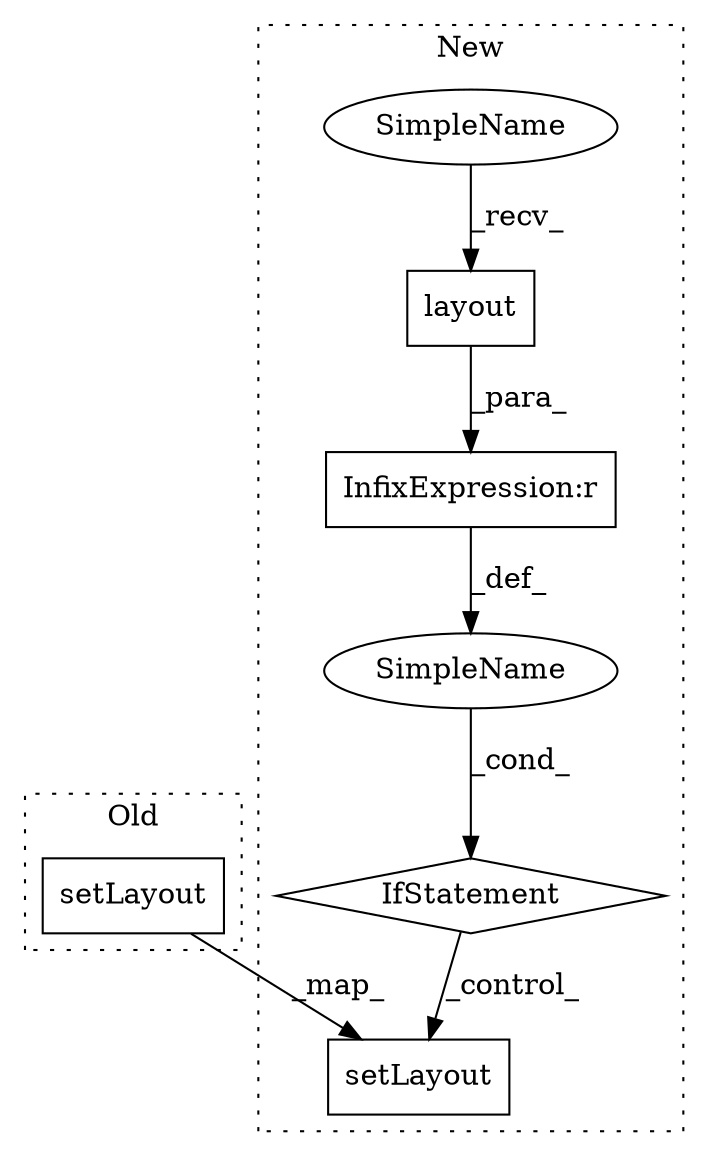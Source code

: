 digraph G {
subgraph cluster0 {
1 [label="setLayout" a="32" s="782,820" l="10,1" shape="box"];
label = "Old";
style="dotted";
}
subgraph cluster1 {
2 [label="setLayout" a="32" s="821,857" l="10,1" shape="box"];
3 [label="IfStatement" a="25" s="781,806" l="4,2" shape="diamond"];
4 [label="SimpleName" a="42" s="" l="" shape="ellipse"];
5 [label="InfixExpression:r" a="27" s="798" l="4" shape="box"];
6 [label="layout" a="32" s="790" l="8" shape="box"];
7 [label="SimpleName" a="42" s="785" l="4" shape="ellipse"];
label = "New";
style="dotted";
}
1 -> 2 [label="_map_"];
3 -> 2 [label="_control_"];
4 -> 3 [label="_cond_"];
5 -> 4 [label="_def_"];
6 -> 5 [label="_para_"];
7 -> 6 [label="_recv_"];
}